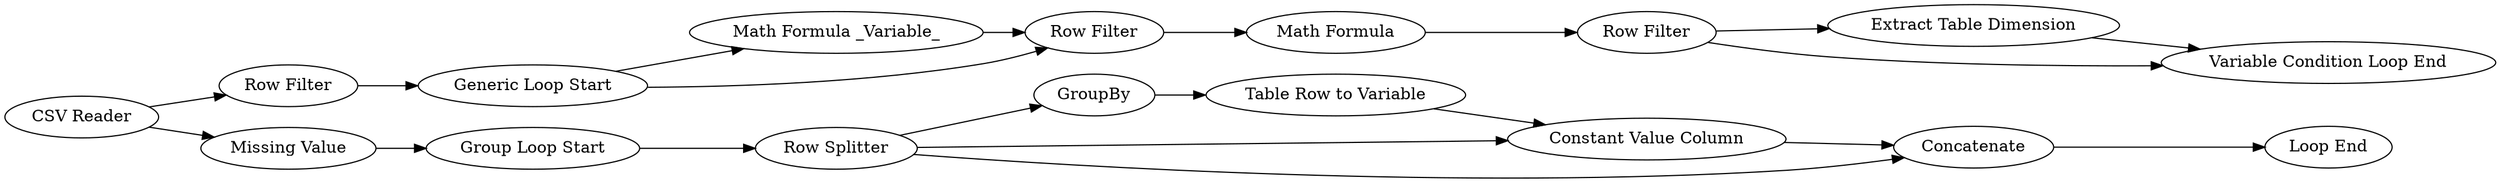 digraph {
	51 [label="CSV Reader"]
	55 [label="Math Formula _Variable_"]
	56 [label="Row Filter"]
	57 [label="Math Formula"]
	58 [label="Row Filter"]
	59 [label="Extract Table Dimension"]
	62 [label="Row Filter"]
	63 [label="Group Loop Start"]
	74 [label=GroupBy]
	77 [label="Row Splitter"]
	78 [label="Constant Value Column"]
	83 [label="Missing Value"]
	84 [label="Table Row to Variable"]
	94 [label="Variable Condition Loop End"]
	95 [label="Generic Loop Start"]
	96 [label="Loop End"]
	97 [label=Concatenate]
	51 -> 83
	51 -> 62
	55 -> 56
	56 -> 57
	57 -> 58
	58 -> 59
	58 -> 94
	59 -> 94
	62 -> 95
	63 -> 77
	74 -> 84
	77 -> 78
	77 -> 74
	77 -> 97
	78 -> 97
	83 -> 63
	84 -> 78
	95 -> 56
	95 -> 55
	97 -> 96
	rankdir=LR
}
